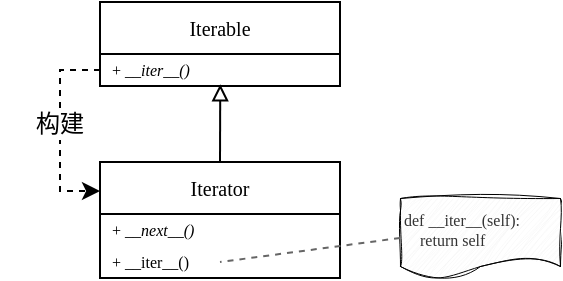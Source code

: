 <mxfile version="28.0.7">
  <diagram name="第 1 页" id="d290exDFAUv4HRCbIO_s">
    <mxGraphModel dx="815" dy="389" grid="1" gridSize="10" guides="1" tooltips="1" connect="1" arrows="1" fold="1" page="1" pageScale="1" pageWidth="827" pageHeight="1169" math="0" shadow="0">
      <root>
        <mxCell id="0" />
        <mxCell id="1" parent="0" />
        <mxCell id="4zyQKPef-uzTqF-2CPc5-1" value="Iterable" style="swimlane;fontStyle=0;align=center;verticalAlign=middle;childLayout=stackLayout;horizontal=1;startSize=26;horizontalStack=0;resizeParent=1;resizeParentMax=0;resizeLast=0;collapsible=1;marginBottom=0;whiteSpace=wrap;html=1;fontFamily=Comic Sans MS;fontSize=10;" vertex="1" parent="1">
          <mxGeometry x="280" y="200" width="120" height="42" as="geometry" />
        </mxCell>
        <mxCell id="4zyQKPef-uzTqF-2CPc5-4" value="+ &lt;i&gt;__iter__()&lt;/i&gt;" style="text;strokeColor=none;fillColor=none;align=left;verticalAlign=middle;spacingLeft=4;spacingRight=4;overflow=hidden;rotatable=0;points=[[0,0.5],[1,0.5]];portConstraint=eastwest;whiteSpace=wrap;html=1;fontFamily=Comic Sans MS;fontSize=8;" vertex="1" parent="4zyQKPef-uzTqF-2CPc5-1">
          <mxGeometry y="26" width="120" height="16" as="geometry" />
        </mxCell>
        <mxCell id="4zyQKPef-uzTqF-2CPc5-5" value="Iterator" style="swimlane;fontStyle=0;align=center;verticalAlign=middle;childLayout=stackLayout;horizontal=1;startSize=26;horizontalStack=0;resizeParent=1;resizeParentMax=0;resizeLast=0;collapsible=1;marginBottom=0;whiteSpace=wrap;html=1;fontFamily=Comic Sans MS;fontSize=10;" vertex="1" parent="1">
          <mxGeometry x="280" y="280" width="120" height="58" as="geometry" />
        </mxCell>
        <mxCell id="4zyQKPef-uzTqF-2CPc5-6" value="+ __&lt;i&gt;next__()&lt;/i&gt;" style="text;strokeColor=none;fillColor=none;align=left;verticalAlign=middle;spacingLeft=4;spacingRight=4;overflow=hidden;rotatable=0;points=[[0,0.5],[1,0.5]];portConstraint=eastwest;whiteSpace=wrap;html=1;fontFamily=Comic Sans MS;fontSize=8;" vertex="1" parent="4zyQKPef-uzTqF-2CPc5-5">
          <mxGeometry y="26" width="120" height="16" as="geometry" />
        </mxCell>
        <mxCell id="4zyQKPef-uzTqF-2CPc5-9" value="+ __iter__()" style="text;strokeColor=none;fillColor=none;align=left;verticalAlign=middle;spacingLeft=4;spacingRight=4;overflow=hidden;rotatable=0;points=[[0,0.5],[1,0.5]];portConstraint=eastwest;whiteSpace=wrap;html=1;fontFamily=Comic Sans MS;fontSize=8;" vertex="1" parent="4zyQKPef-uzTqF-2CPc5-5">
          <mxGeometry y="42" width="120" height="16" as="geometry" />
        </mxCell>
        <mxCell id="4zyQKPef-uzTqF-2CPc5-7" style="rounded=0;orthogonalLoop=1;jettySize=auto;html=1;exitX=0.5;exitY=0;exitDx=0;exitDy=0;entryX=0.501;entryY=0.946;entryDx=0;entryDy=0;entryPerimeter=0;endArrow=block;endFill=0;" edge="1" parent="1" source="4zyQKPef-uzTqF-2CPc5-5" target="4zyQKPef-uzTqF-2CPc5-4">
          <mxGeometry relative="1" as="geometry" />
        </mxCell>
        <mxCell id="4zyQKPef-uzTqF-2CPc5-8" style="edgeStyle=orthogonalEdgeStyle;rounded=0;orthogonalLoop=1;jettySize=auto;html=1;exitX=0;exitY=0.5;exitDx=0;exitDy=0;entryX=0;entryY=0.25;entryDx=0;entryDy=0;dashed=1;" edge="1" parent="1" source="4zyQKPef-uzTqF-2CPc5-4" target="4zyQKPef-uzTqF-2CPc5-5">
          <mxGeometry relative="1" as="geometry" />
        </mxCell>
        <mxCell id="4zyQKPef-uzTqF-2CPc5-10" value="def __iter__(self):&lt;div&gt;&amp;nbsp; &amp;nbsp; return self&lt;/div&gt;" style="shape=document;whiteSpace=wrap;html=1;boundedLbl=1;align=left;verticalAlign=top;fontFamily=Comic Sans MS;fontSize=8;fillColor=#f5f5f5;fontColor=#333333;strokeColor=default;sketch=1;curveFitting=1;jiggle=2;strokeWidth=0.5;" vertex="1" parent="1">
          <mxGeometry x="430" y="298" width="80" height="40" as="geometry" />
        </mxCell>
        <mxCell id="4zyQKPef-uzTqF-2CPc5-11" style="rounded=0;orthogonalLoop=1;jettySize=auto;html=1;exitX=0;exitY=0.5;exitDx=0;exitDy=0;entryX=0.5;entryY=0.5;entryDx=0;entryDy=0;entryPerimeter=0;dashed=1;endArrow=none;endFill=0;fillColor=#f5f5f5;strokeColor=#666666;" edge="1" parent="1" source="4zyQKPef-uzTqF-2CPc5-10" target="4zyQKPef-uzTqF-2CPc5-9">
          <mxGeometry relative="1" as="geometry" />
        </mxCell>
        <mxCell id="4zyQKPef-uzTqF-2CPc5-14" value="构建" style="text;html=1;align=center;verticalAlign=middle;whiteSpace=wrap;rounded=0;fontFamily=Comic Sans MS;labelBackgroundColor=default;" vertex="1" parent="1">
          <mxGeometry x="230" y="246" width="60" height="30" as="geometry" />
        </mxCell>
      </root>
    </mxGraphModel>
  </diagram>
</mxfile>
